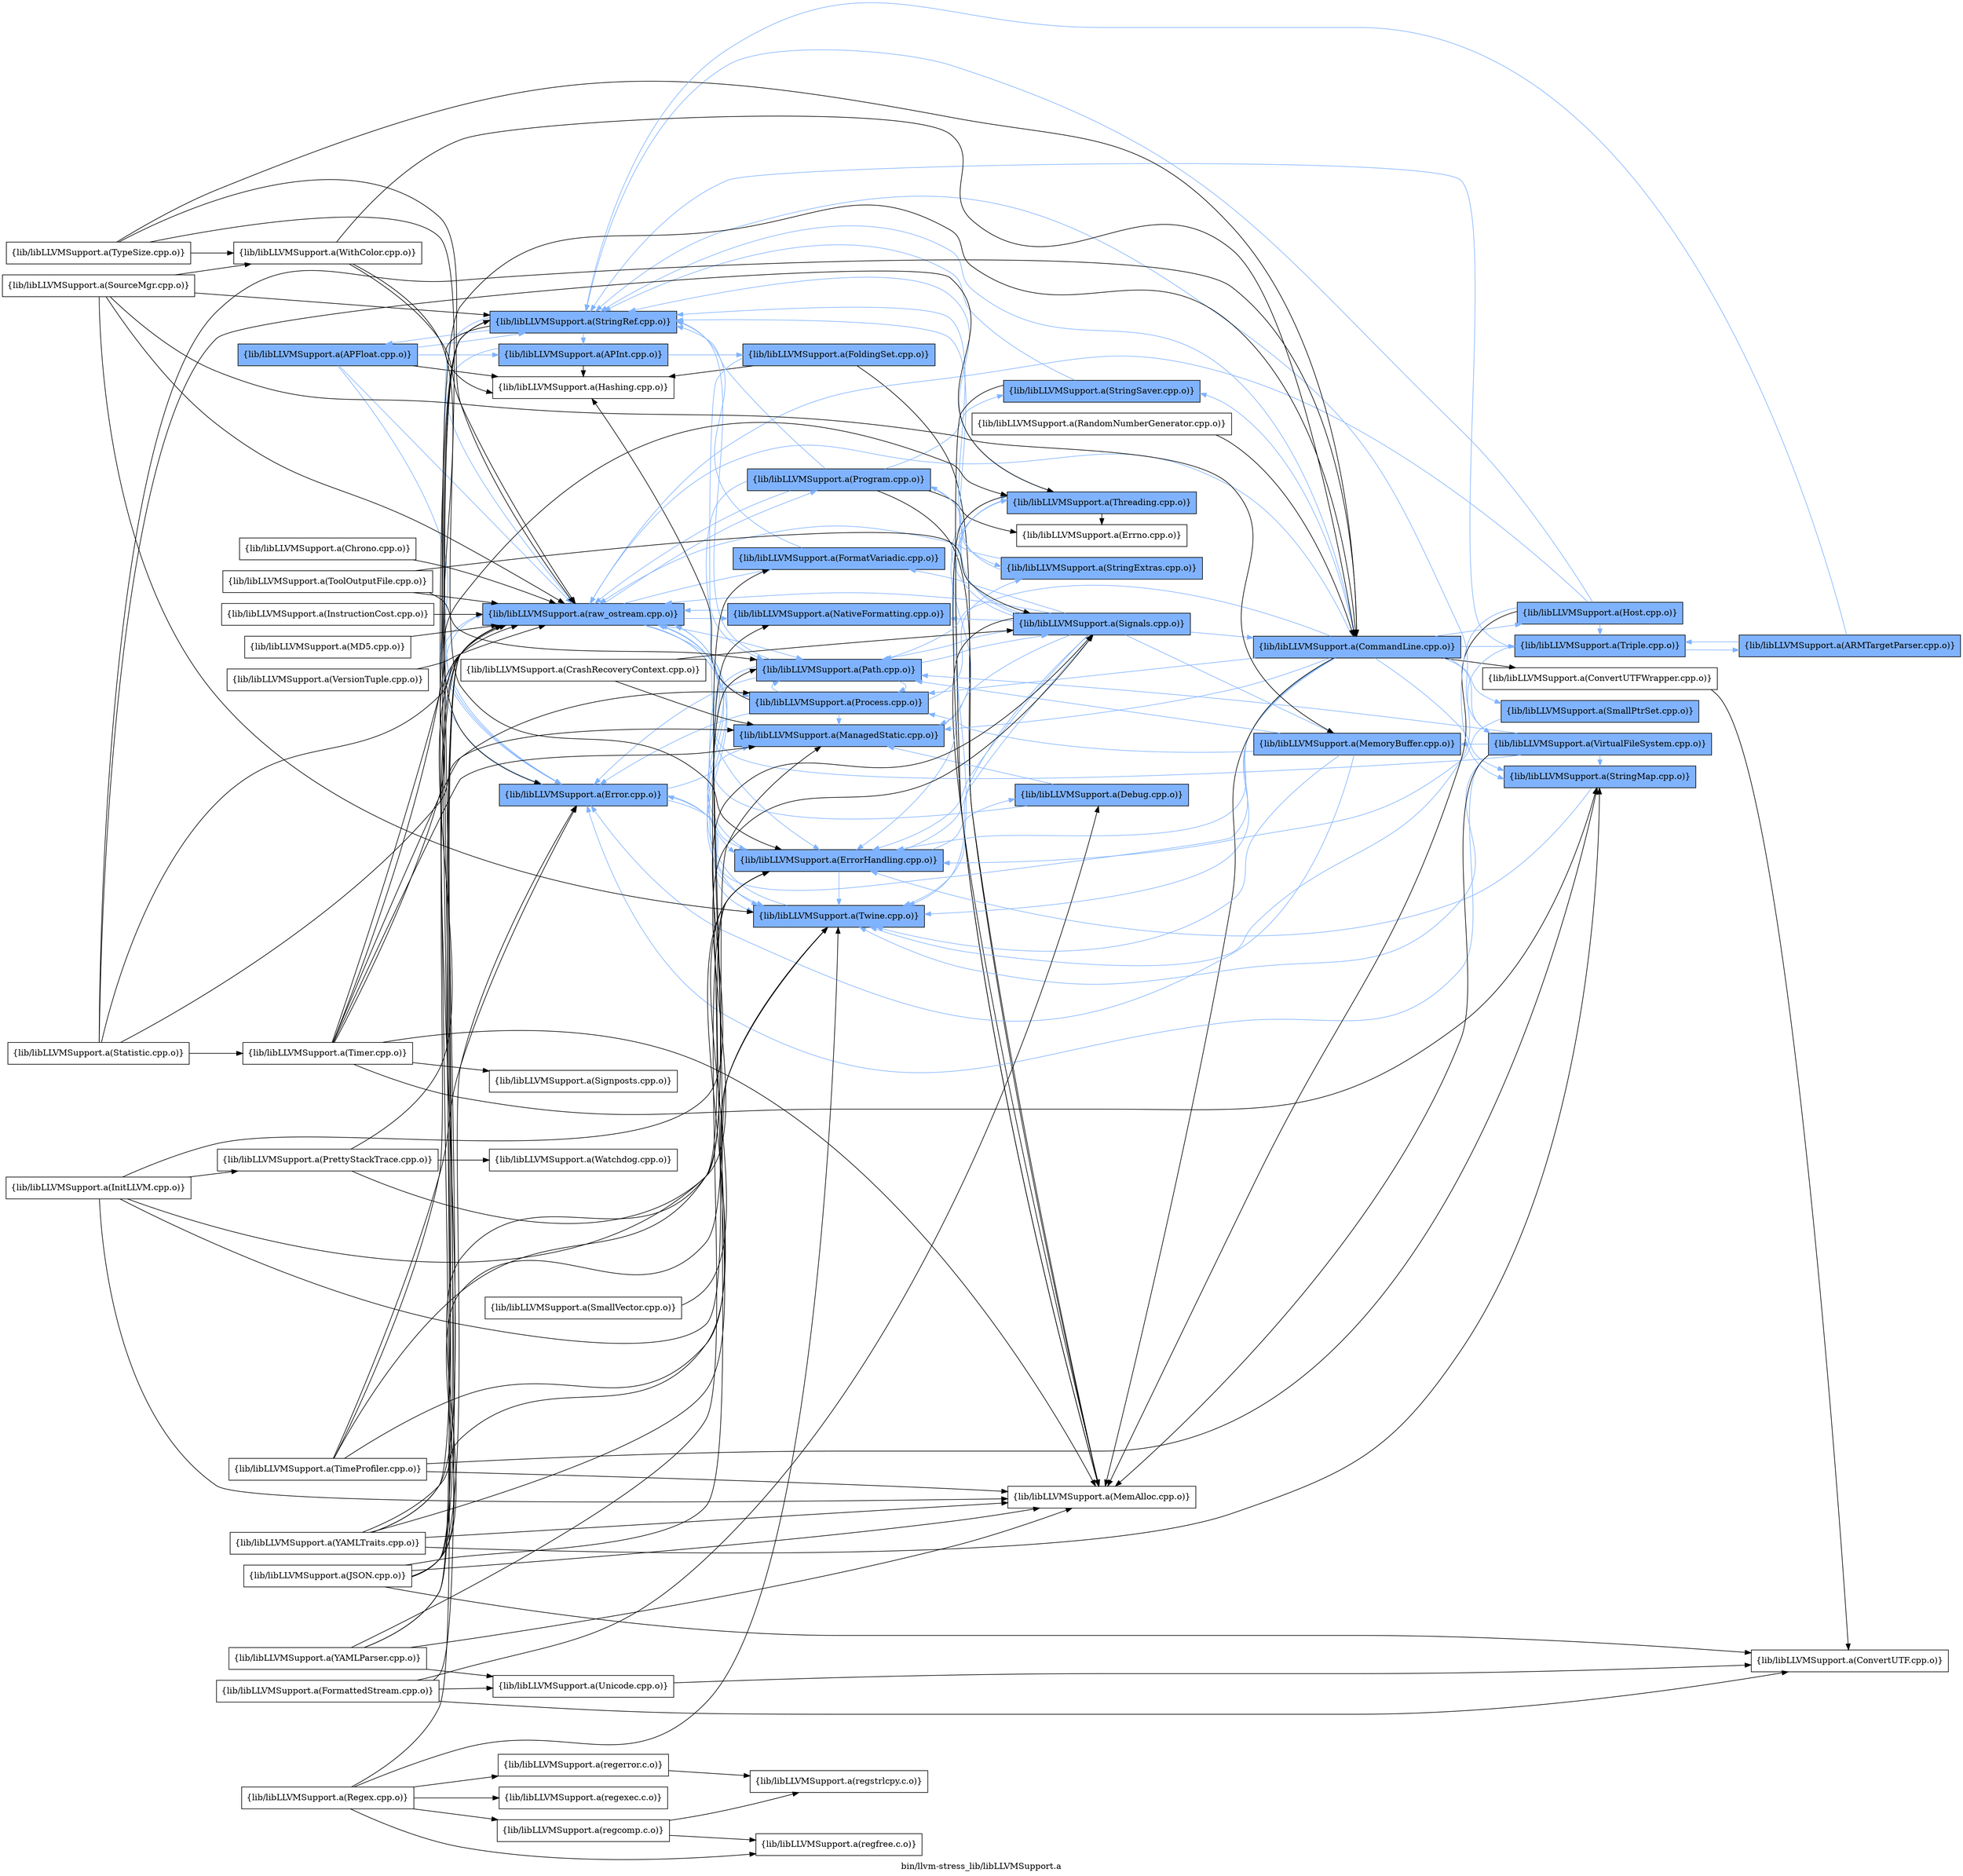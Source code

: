 digraph "bin/llvm-stress_lib/libLLVMSupport.a" {
	label="bin/llvm-stress_lib/libLLVMSupport.a";
	rankdir=LR;
	{ rank=same; Node0x55c37ce03808;  }
	{ rank=same; Node0x55c37ce04488; Node0x55c37ce06878; Node0x55c37ce02098; Node0x55c37ce02958; Node0x55c37ce02318;  }
	{ rank=same; Node0x55c37ce03128; Node0x55c37ce01ff8; Node0x55c37ce05ce8; Node0x55c37ce06198; Node0x55c37ce02778; Node0x55c37ce046b8; Node0x55c37ce053d8; Node0x55c37ce05ab8; Node0x55c37ce05d38;  }
	{ rank=same; Node0x55c37ce05568; Node0x55c37ce06aa8; Node0x55c37ce06af8; Node0x55c37ce04c08; Node0x55c37ce04e38; Node0x55c37ce05c48; Node0x55c37ce05f18;  }
	{ rank=same; Node0x55c37ce054c8; Node0x55c37ce05428;  }
	{ rank=same; Node0x55c37ce05158; Node0x55c37ce037b8; Node0x55c37ce06a58; Node0x55c37ce02368; Node0x55c37ce04668; Node0x55c37ce05748;  }
	{ rank=same; Node0x55c37ce03808;  }
	{ rank=same; Node0x55c37ce04488; Node0x55c37ce06878; Node0x55c37ce02098; Node0x55c37ce02958; Node0x55c37ce02318;  }
	{ rank=same; Node0x55c37ce03128; Node0x55c37ce01ff8; Node0x55c37ce05ce8; Node0x55c37ce06198; Node0x55c37ce02778; Node0x55c37ce046b8; Node0x55c37ce053d8; Node0x55c37ce05ab8; Node0x55c37ce05d38;  }
	{ rank=same; Node0x55c37ce05568; Node0x55c37ce06aa8; Node0x55c37ce06af8; Node0x55c37ce04c08; Node0x55c37ce04e38; Node0x55c37ce05c48; Node0x55c37ce05f18;  }
	{ rank=same; Node0x55c37ce054c8; Node0x55c37ce05428;  }
	{ rank=same; Node0x55c37ce05158; Node0x55c37ce037b8; Node0x55c37ce06a58; Node0x55c37ce02368; Node0x55c37ce04668; Node0x55c37ce05748;  }

	Node0x55c37ce03808 [shape=record,shape=box,group=1,style=filled,fillcolor="0.600000 0.5 1",label="{lib/libLLVMSupport.a(APFloat.cpp.o)}"];
	Node0x55c37ce03808 -> Node0x55c37ce04488[color="0.600000 0.5 1"];
	Node0x55c37ce03808 -> Node0x55c37ce06878[color="0.600000 0.5 1"];
	Node0x55c37ce03808 -> Node0x55c37ce02098;
	Node0x55c37ce03808 -> Node0x55c37ce02958[color="0.600000 0.5 1"];
	Node0x55c37ce03808 -> Node0x55c37ce02318[color="0.600000 0.5 1"];
	Node0x55c37ce04488 [shape=record,shape=box,group=1,style=filled,fillcolor="0.600000 0.5 1",label="{lib/libLLVMSupport.a(APInt.cpp.o)}"];
	Node0x55c37ce04488 -> Node0x55c37ce03128[color="0.600000 0.5 1"];
	Node0x55c37ce04488 -> Node0x55c37ce02098;
	Node0x55c37ce04488 -> Node0x55c37ce02318[color="0.600000 0.5 1"];
	Node0x55c37ce054c8 [shape=record,shape=box,group=1,style=filled,fillcolor="0.600000 0.5 1",label="{lib/libLLVMSupport.a(CommandLine.cpp.o)}"];
	Node0x55c37ce054c8 -> Node0x55c37ce05158;
	Node0x55c37ce054c8 -> Node0x55c37ce06878[color="0.600000 0.5 1"];
	Node0x55c37ce054c8 -> Node0x55c37ce01ff8[color="0.600000 0.5 1"];
	Node0x55c37ce054c8 -> Node0x55c37ce05ce8[color="0.600000 0.5 1"];
	Node0x55c37ce054c8 -> Node0x55c37ce05568;
	Node0x55c37ce054c8 -> Node0x55c37ce037b8[color="0.600000 0.5 1"];
	Node0x55c37ce054c8 -> Node0x55c37ce06a58[color="0.600000 0.5 1"];
	Node0x55c37ce054c8 -> Node0x55c37ce05c48[color="0.600000 0.5 1"];
	Node0x55c37ce054c8 -> Node0x55c37ce02958[color="0.600000 0.5 1"];
	Node0x55c37ce054c8 -> Node0x55c37ce02368[color="0.600000 0.5 1"];
	Node0x55c37ce054c8 -> Node0x55c37ce06198[color="0.600000 0.5 1"];
	Node0x55c37ce054c8 -> Node0x55c37ce04668[color="0.600000 0.5 1"];
	Node0x55c37ce054c8 -> Node0x55c37ce02318[color="0.600000 0.5 1"];
	Node0x55c37ce054c8 -> Node0x55c37ce05748[color="0.600000 0.5 1"];
	Node0x55c37ce054c8 -> Node0x55c37ce053d8[color="0.600000 0.5 1"];
	Node0x55c37ce054c8 -> Node0x55c37ce05ab8[color="0.600000 0.5 1"];
	Node0x55c37ce069b8 [shape=record,shape=box,group=0,label="{lib/libLLVMSupport.a(InitLLVM.cpp.o)}"];
	Node0x55c37ce069b8 -> Node0x55c37ce01ff8;
	Node0x55c37ce069b8 -> Node0x55c37ce05ce8;
	Node0x55c37ce069b8 -> Node0x55c37ce05568;
	Node0x55c37ce069b8 -> Node0x55c37ce04b18;
	Node0x55c37ce069b8 -> Node0x55c37ce06af8;
	Node0x55c37ce02958 [shape=record,shape=box,group=1,style=filled,fillcolor="0.600000 0.5 1",label="{lib/libLLVMSupport.a(StringRef.cpp.o)}"];
	Node0x55c37ce02958 -> Node0x55c37ce03808[color="0.600000 0.5 1"];
	Node0x55c37ce02958 -> Node0x55c37ce04488[color="0.600000 0.5 1"];
	Node0x55c37ce02958 -> Node0x55c37ce06878[color="0.600000 0.5 1"];
	Node0x55c37ce02958 -> Node0x55c37ce02098;
	Node0x55c37ce02048 [shape=record,shape=box,group=0,label="{lib/libLLVMSupport.a(ToolOutputFile.cpp.o)}"];
	Node0x55c37ce02048 -> Node0x55c37ce02318;
	Node0x55c37ce02048 -> Node0x55c37ce053d8;
	Node0x55c37ce02048 -> Node0x55c37ce06af8;
	Node0x55c37ce05478 [shape=record,shape=box,group=0,label="{lib/libLLVMSupport.a(TypeSize.cpp.o)}"];
	Node0x55c37ce05478 -> Node0x55c37ce054c8;
	Node0x55c37ce05478 -> Node0x55c37ce01ff8;
	Node0x55c37ce05478 -> Node0x55c37ce04168;
	Node0x55c37ce05478 -> Node0x55c37ce02318;
	Node0x55c37ce02318 [shape=record,shape=box,group=1,style=filled,fillcolor="0.600000 0.5 1",label="{lib/libLLVMSupport.a(raw_ostream.cpp.o)}"];
	Node0x55c37ce02318 -> Node0x55c37ce06878[color="0.600000 0.5 1"];
	Node0x55c37ce02318 -> Node0x55c37ce01ff8[color="0.600000 0.5 1"];
	Node0x55c37ce02318 -> Node0x55c37ce02778[color="0.600000 0.5 1"];
	Node0x55c37ce02318 -> Node0x55c37ce046b8[color="0.600000 0.5 1"];
	Node0x55c37ce02318 -> Node0x55c37ce06198[color="0.600000 0.5 1"];
	Node0x55c37ce02318 -> Node0x55c37ce053d8[color="0.600000 0.5 1"];
	Node0x55c37ce02318 -> Node0x55c37ce05ab8[color="0.600000 0.5 1"];
	Node0x55c37ce02318 -> Node0x55c37ce05d38[color="0.600000 0.5 1"];
	Node0x55c37ce037b8 [shape=record,shape=box,group=1,style=filled,fillcolor="0.600000 0.5 1",label="{lib/libLLVMSupport.a(SmallPtrSet.cpp.o)}"];
	Node0x55c37ce037b8 -> Node0x55c37ce01ff8[color="0.600000 0.5 1"];
	Node0x55c37ce02098 [shape=record,shape=box,group=0,label="{lib/libLLVMSupport.a(Hashing.cpp.o)}"];
	Node0x55c37ce05568 [shape=record,shape=box,group=0,label="{lib/libLLVMSupport.a(MemAlloc.cpp.o)}"];
	Node0x55c37ce06a58 [shape=record,shape=box,group=1,style=filled,fillcolor="0.600000 0.5 1",label="{lib/libLLVMSupport.a(StringMap.cpp.o)}"];
	Node0x55c37ce06a58 -> Node0x55c37ce01ff8[color="0.600000 0.5 1"];
	Node0x55c37ce06878 [shape=record,shape=box,group=1,style=filled,fillcolor="0.600000 0.5 1",label="{lib/libLLVMSupport.a(Error.cpp.o)}"];
	Node0x55c37ce06878 -> Node0x55c37ce01ff8[color="0.600000 0.5 1"];
	Node0x55c37ce06878 -> Node0x55c37ce05ce8[color="0.600000 0.5 1"];
	Node0x55c37ce06878 -> Node0x55c37ce06198[color="0.600000 0.5 1"];
	Node0x55c37ce06878 -> Node0x55c37ce02318[color="0.600000 0.5 1"];
	Node0x55c37ce01ff8 [shape=record,shape=box,group=1,style=filled,fillcolor="0.600000 0.5 1",label="{lib/libLLVMSupport.a(ErrorHandling.cpp.o)}"];
	Node0x55c37ce01ff8 -> Node0x55c37ce06aa8[color="0.600000 0.5 1"];
	Node0x55c37ce01ff8 -> Node0x55c37ce06198[color="0.600000 0.5 1"];
	Node0x55c37ce01ff8 -> Node0x55c37ce02318[color="0.600000 0.5 1"];
	Node0x55c37ce01ff8 -> Node0x55c37ce06af8[color="0.600000 0.5 1"];
	Node0x55c37ce06198 [shape=record,shape=box,group=1,style=filled,fillcolor="0.600000 0.5 1",label="{lib/libLLVMSupport.a(Twine.cpp.o)}"];
	Node0x55c37ce06198 -> Node0x55c37ce02318[color="0.600000 0.5 1"];
	Node0x55c37ce03128 [shape=record,shape=box,group=1,style=filled,fillcolor="0.600000 0.5 1",label="{lib/libLLVMSupport.a(FoldingSet.cpp.o)}"];
	Node0x55c37ce03128 -> Node0x55c37ce01ff8[color="0.600000 0.5 1"];
	Node0x55c37ce03128 -> Node0x55c37ce02098;
	Node0x55c37ce03128 -> Node0x55c37ce05568;
	Node0x55c37ce04e38 [shape=record,shape=box,group=1,style=filled,fillcolor="0.600000 0.5 1",label="{lib/libLLVMSupport.a(StringExtras.cpp.o)}"];
	Node0x55c37ce04e38 -> Node0x55c37ce02958[color="0.600000 0.5 1"];
	Node0x55c37ce04e38 -> Node0x55c37ce02318[color="0.600000 0.5 1"];
	Node0x55c37ce02f48 [shape=record,shape=box,group=0,label="{lib/libLLVMSupport.a(FormattedStream.cpp.o)}"];
	Node0x55c37ce02f48 -> Node0x55c37ce06238;
	Node0x55c37ce02f48 -> Node0x55c37ce06aa8;
	Node0x55c37ce02f48 -> Node0x55c37ce052e8;
	Node0x55c37ce02f48 -> Node0x55c37ce02318;
	Node0x55c37ce02368 [shape=record,shape=box,group=1,style=filled,fillcolor="0.600000 0.5 1",label="{lib/libLLVMSupport.a(Triple.cpp.o)}"];
	Node0x55c37ce02368 -> Node0x55c37ce02958[color="0.600000 0.5 1"];
	Node0x55c37ce02368 -> Node0x55c37ce06698[color="0.600000 0.5 1"];
	Node0x55c37ce02368 -> Node0x55c37ce06198[color="0.600000 0.5 1"];
	Node0x55c37ce06aa8 [shape=record,shape=box,group=1,style=filled,fillcolor="0.600000 0.5 1",label="{lib/libLLVMSupport.a(Debug.cpp.o)}"];
	Node0x55c37ce06aa8 -> Node0x55c37ce05ce8[color="0.600000 0.5 1"];
	Node0x55c37ce06aa8 -> Node0x55c37ce02318[color="0.600000 0.5 1"];
	Node0x55c37ce02bd8 [shape=record,shape=box,group=0,label="{lib/libLLVMSupport.a(Regex.cpp.o)}"];
	Node0x55c37ce02bd8 -> Node0x55c37ce02958;
	Node0x55c37ce02bd8 -> Node0x55c37ce06198;
	Node0x55c37ce02bd8 -> Node0x55c37ce02ef8;
	Node0x55c37ce02bd8 -> Node0x55c37ce03218;
	Node0x55c37ce02bd8 -> Node0x55c37ce03f38;
	Node0x55c37ce02bd8 -> Node0x55c37ce04208;
	Node0x55c37ce03da8 [shape=record,shape=box,group=0,label="{lib/libLLVMSupport.a(SourceMgr.cpp.o)}"];
	Node0x55c37ce03da8 -> Node0x55c37ce05428;
	Node0x55c37ce03da8 -> Node0x55c37ce02958;
	Node0x55c37ce03da8 -> Node0x55c37ce06198;
	Node0x55c37ce03da8 -> Node0x55c37ce04168;
	Node0x55c37ce03da8 -> Node0x55c37ce02318;
	Node0x55c37ce053d8 [shape=record,shape=box,group=1,style=filled,fillcolor="0.600000 0.5 1",label="{lib/libLLVMSupport.a(Path.cpp.o)}"];
	Node0x55c37ce053d8 -> Node0x55c37ce06878[color="0.600000 0.5 1"];
	Node0x55c37ce053d8 -> Node0x55c37ce02958[color="0.600000 0.5 1"];
	Node0x55c37ce053d8 -> Node0x55c37ce06198[color="0.600000 0.5 1"];
	Node0x55c37ce053d8 -> Node0x55c37ce05ab8[color="0.600000 0.5 1"];
	Node0x55c37ce053d8 -> Node0x55c37ce06af8[color="0.600000 0.5 1"];
	Node0x55c37ce05ce8 [shape=record,shape=box,group=1,style=filled,fillcolor="0.600000 0.5 1",label="{lib/libLLVMSupport.a(ManagedStatic.cpp.o)}"];
	Node0x55c37ce05ce8 -> Node0x55c37ce04c08[color="0.600000 0.5 1"];
	Node0x55c37ce04d98 [shape=record,shape=box,group=0,label="{lib/libLLVMSupport.a(Chrono.cpp.o)}"];
	Node0x55c37ce04d98 -> Node0x55c37ce02318;
	Node0x55c37ce04b18 [shape=record,shape=box,group=0,label="{lib/libLLVMSupport.a(PrettyStackTrace.cpp.o)}"];
	Node0x55c37ce04b18 -> Node0x55c37ce02318;
	Node0x55c37ce04b18 -> Node0x55c37ce06af8;
	Node0x55c37ce04b18 -> Node0x55c37ce05888;
	Node0x55c37ce03088 [shape=record,shape=box,group=0,label="{lib/libLLVMSupport.a(TimeProfiler.cpp.o)}"];
	Node0x55c37ce03088 -> Node0x55c37ce06878;
	Node0x55c37ce03088 -> Node0x55c37ce05568;
	Node0x55c37ce03088 -> Node0x55c37ce06a58;
	Node0x55c37ce03088 -> Node0x55c37ce06198;
	Node0x55c37ce03088 -> Node0x55c37ce02318;
	Node0x55c37ce03088 -> Node0x55c37ce053d8;
	Node0x55c37ce038f8 [shape=record,shape=box,group=0,label="{lib/libLLVMSupport.a(Timer.cpp.o)}"];
	Node0x55c37ce038f8 -> Node0x55c37ce054c8;
	Node0x55c37ce038f8 -> Node0x55c37ce05ce8;
	Node0x55c37ce038f8 -> Node0x55c37ce05568;
	Node0x55c37ce038f8 -> Node0x55c37ce06a58;
	Node0x55c37ce038f8 -> Node0x55c37ce027c8;
	Node0x55c37ce038f8 -> Node0x55c37ce02318;
	Node0x55c37ce038f8 -> Node0x55c37ce05ab8;
	Node0x55c37ce038f8 -> Node0x55c37ce04c08;
	Node0x55c37ce04c08 [shape=record,shape=box,group=1,style=filled,fillcolor="0.600000 0.5 1",label="{lib/libLLVMSupport.a(Threading.cpp.o)}"];
	Node0x55c37ce04c08 -> Node0x55c37ce01ff8[color="0.600000 0.5 1"];
	Node0x55c37ce04c08 -> Node0x55c37ce05568;
	Node0x55c37ce04c08 -> Node0x55c37ce02958[color="0.600000 0.5 1"];
	Node0x55c37ce04c08 -> Node0x55c37ce06198[color="0.600000 0.5 1"];
	Node0x55c37ce04c08 -> Node0x55c37ce05f18;
	Node0x55c37ce02778 [shape=record,shape=box,group=1,style=filled,fillcolor="0.600000 0.5 1",label="{lib/libLLVMSupport.a(FormatVariadic.cpp.o)}"];
	Node0x55c37ce02778 -> Node0x55c37ce02958[color="0.600000 0.5 1"];
	Node0x55c37ce046b8 [shape=record,shape=box,group=1,style=filled,fillcolor="0.600000 0.5 1",label="{lib/libLLVMSupport.a(NativeFormatting.cpp.o)}"];
	Node0x55c37ce046b8 -> Node0x55c37ce02318[color="0.600000 0.5 1"];
	Node0x55c37ce05158 [shape=record,shape=box,group=0,label="{lib/libLLVMSupport.a(ConvertUTFWrapper.cpp.o)}"];
	Node0x55c37ce05158 -> Node0x55c37ce06238;
	Node0x55c37ce05c48 [shape=record,shape=box,group=1,style=filled,fillcolor="0.600000 0.5 1",label="{lib/libLLVMSupport.a(StringSaver.cpp.o)}"];
	Node0x55c37ce05c48 -> Node0x55c37ce05568;
	Node0x55c37ce05c48 -> Node0x55c37ce02958[color="0.600000 0.5 1"];
	Node0x55c37ce04668 [shape=record,shape=box,group=1,style=filled,fillcolor="0.600000 0.5 1",label="{lib/libLLVMSupport.a(VirtualFileSystem.cpp.o)}"];
	Node0x55c37ce04668 -> Node0x55c37ce06878[color="0.600000 0.5 1"];
	Node0x55c37ce04668 -> Node0x55c37ce05568;
	Node0x55c37ce04668 -> Node0x55c37ce05428[color="0.600000 0.5 1"];
	Node0x55c37ce04668 -> Node0x55c37ce06a58[color="0.600000 0.5 1"];
	Node0x55c37ce04668 -> Node0x55c37ce02958[color="0.600000 0.5 1"];
	Node0x55c37ce04668 -> Node0x55c37ce06198[color="0.600000 0.5 1"];
	Node0x55c37ce04668 -> Node0x55c37ce02318[color="0.600000 0.5 1"];
	Node0x55c37ce04668 -> Node0x55c37ce053d8[color="0.600000 0.5 1"];
	Node0x55c37ce05748 [shape=record,shape=box,group=1,style=filled,fillcolor="0.600000 0.5 1",label="{lib/libLLVMSupport.a(Host.cpp.o)}"];
	Node0x55c37ce05748 -> Node0x55c37ce05568;
	Node0x55c37ce05748 -> Node0x55c37ce06a58[color="0.600000 0.5 1"];
	Node0x55c37ce05748 -> Node0x55c37ce02958[color="0.600000 0.5 1"];
	Node0x55c37ce05748 -> Node0x55c37ce02368[color="0.600000 0.5 1"];
	Node0x55c37ce05748 -> Node0x55c37ce02318[color="0.600000 0.5 1"];
	Node0x55c37ce05ab8 [shape=record,shape=box,group=1,style=filled,fillcolor="0.600000 0.5 1",label="{lib/libLLVMSupport.a(Process.cpp.o)}"];
	Node0x55c37ce05ab8 -> Node0x55c37ce06878[color="0.600000 0.5 1"];
	Node0x55c37ce05ab8 -> Node0x55c37ce02098;
	Node0x55c37ce05ab8 -> Node0x55c37ce05ce8[color="0.600000 0.5 1"];
	Node0x55c37ce05ab8 -> Node0x55c37ce04e38[color="0.600000 0.5 1"];
	Node0x55c37ce05ab8 -> Node0x55c37ce053d8[color="0.600000 0.5 1"];
	Node0x55c37ce06238 [shape=record,shape=box,group=0,label="{lib/libLLVMSupport.a(ConvertUTF.cpp.o)}"];
	Node0x55c37ce06af8 [shape=record,shape=box,group=1,style=filled,fillcolor="0.600000 0.5 1",label="{lib/libLLVMSupport.a(Signals.cpp.o)}"];
	Node0x55c37ce06af8 -> Node0x55c37ce054c8[color="0.600000 0.5 1"];
	Node0x55c37ce06af8 -> Node0x55c37ce01ff8[color="0.600000 0.5 1"];
	Node0x55c37ce06af8 -> Node0x55c37ce02778[color="0.600000 0.5 1"];
	Node0x55c37ce06af8 -> Node0x55c37ce05ce8[color="0.600000 0.5 1"];
	Node0x55c37ce06af8 -> Node0x55c37ce05568;
	Node0x55c37ce06af8 -> Node0x55c37ce046b8[color="0.600000 0.5 1"];
	Node0x55c37ce06af8 -> Node0x55c37ce05428[color="0.600000 0.5 1"];
	Node0x55c37ce06af8 -> Node0x55c37ce02958[color="0.600000 0.5 1"];
	Node0x55c37ce06af8 -> Node0x55c37ce06198[color="0.600000 0.5 1"];
	Node0x55c37ce06af8 -> Node0x55c37ce02318[color="0.600000 0.5 1"];
	Node0x55c37ce06af8 -> Node0x55c37ce053d8[color="0.600000 0.5 1"];
	Node0x55c37ce06af8 -> Node0x55c37ce05d38[color="0.600000 0.5 1"];
	Node0x55c37ce06af8 -> Node0x55c37ce04c08[color="0.600000 0.5 1"];
	Node0x55c37ce052e8 [shape=record,shape=box,group=0,label="{lib/libLLVMSupport.a(Unicode.cpp.o)}"];
	Node0x55c37ce052e8 -> Node0x55c37ce06238;
	Node0x55c37ce06468 [shape=record,shape=box,group=0,label="{lib/libLLVMSupport.a(InstructionCost.cpp.o)}"];
	Node0x55c37ce06468 -> Node0x55c37ce02318;
	Node0x55c37ce04de8 [shape=record,shape=box,group=0,label="{lib/libLLVMSupport.a(MD5.cpp.o)}"];
	Node0x55c37ce04de8 -> Node0x55c37ce02318;
	Node0x55c37ce05888 [shape=record,shape=box,group=0,label="{lib/libLLVMSupport.a(Watchdog.cpp.o)}"];
	Node0x55c37ce05518 [shape=record,shape=box,group=0,label="{lib/libLLVMSupport.a(RandomNumberGenerator.cpp.o)}"];
	Node0x55c37ce05518 -> Node0x55c37ce054c8;
	Node0x55c37ce02ef8 [shape=record,shape=box,group=0,label="{lib/libLLVMSupport.a(regcomp.c.o)}"];
	Node0x55c37ce02ef8 -> Node0x55c37ce04208;
	Node0x55c37ce02ef8 -> Node0x55c37ce045c8;
	Node0x55c37ce03218 [shape=record,shape=box,group=0,label="{lib/libLLVMSupport.a(regerror.c.o)}"];
	Node0x55c37ce03218 -> Node0x55c37ce045c8;
	Node0x55c37ce03f38 [shape=record,shape=box,group=0,label="{lib/libLLVMSupport.a(regexec.c.o)}"];
	Node0x55c37ce04208 [shape=record,shape=box,group=0,label="{lib/libLLVMSupport.a(regfree.c.o)}"];
	Node0x55c37ce044d8 [shape=record,shape=box,group=0,label="{lib/libLLVMSupport.a(SmallVector.cpp.o)}"];
	Node0x55c37ce044d8 -> Node0x55c37ce01ff8;
	Node0x55c37ce05428 [shape=record,shape=box,group=1,style=filled,fillcolor="0.600000 0.5 1",label="{lib/libLLVMSupport.a(MemoryBuffer.cpp.o)}"];
	Node0x55c37ce05428 -> Node0x55c37ce06878[color="0.600000 0.5 1"];
	Node0x55c37ce05428 -> Node0x55c37ce06198[color="0.600000 0.5 1"];
	Node0x55c37ce05428 -> Node0x55c37ce053d8[color="0.600000 0.5 1"];
	Node0x55c37ce05428 -> Node0x55c37ce05ab8[color="0.600000 0.5 1"];
	Node0x55c37ce04168 [shape=record,shape=box,group=0,label="{lib/libLLVMSupport.a(WithColor.cpp.o)}"];
	Node0x55c37ce04168 -> Node0x55c37ce054c8;
	Node0x55c37ce04168 -> Node0x55c37ce06878;
	Node0x55c37ce04168 -> Node0x55c37ce02318;
	Node0x55c37ce047a8 [shape=record,shape=box,group=0,label="{lib/libLLVMSupport.a(Statistic.cpp.o)}"];
	Node0x55c37ce047a8 -> Node0x55c37ce054c8;
	Node0x55c37ce047a8 -> Node0x55c37ce05ce8;
	Node0x55c37ce047a8 -> Node0x55c37ce038f8;
	Node0x55c37ce047a8 -> Node0x55c37ce02318;
	Node0x55c37ce047a8 -> Node0x55c37ce04c08;
	Node0x55c37ce03588 [shape=record,shape=box,group=0,label="{lib/libLLVMSupport.a(JSON.cpp.o)}"];
	Node0x55c37ce03588 -> Node0x55c37ce06238;
	Node0x55c37ce03588 -> Node0x55c37ce06878;
	Node0x55c37ce03588 -> Node0x55c37ce02778;
	Node0x55c37ce03588 -> Node0x55c37ce05568;
	Node0x55c37ce03588 -> Node0x55c37ce046b8;
	Node0x55c37ce03588 -> Node0x55c37ce02958;
	Node0x55c37ce03588 -> Node0x55c37ce06198;
	Node0x55c37ce03588 -> Node0x55c37ce02318;
	Node0x55c37ce027c8 [shape=record,shape=box,group=0,label="{lib/libLLVMSupport.a(Signposts.cpp.o)}"];
	Node0x55c37ce06698 [shape=record,shape=box,group=1,style=filled,fillcolor="0.600000 0.5 1",label="{lib/libLLVMSupport.a(ARMTargetParser.cpp.o)}"];
	Node0x55c37ce06698 -> Node0x55c37ce02958[color="0.600000 0.5 1"];
	Node0x55c37ce06698 -> Node0x55c37ce02368[color="0.600000 0.5 1"];
	Node0x55c37ce020e8 [shape=record,shape=box,group=0,label="{lib/libLLVMSupport.a(YAMLParser.cpp.o)}"];
	Node0x55c37ce020e8 -> Node0x55c37ce01ff8;
	Node0x55c37ce020e8 -> Node0x55c37ce05568;
	Node0x55c37ce020e8 -> Node0x55c37ce02958;
	Node0x55c37ce020e8 -> Node0x55c37ce052e8;
	Node0x55c37ce020e8 -> Node0x55c37ce02318;
	Node0x55c37ce05d38 [shape=record,shape=box,group=1,style=filled,fillcolor="0.600000 0.5 1",label="{lib/libLLVMSupport.a(Program.cpp.o)}"];
	Node0x55c37ce05d38 -> Node0x55c37ce05568;
	Node0x55c37ce05d38 -> Node0x55c37ce04e38[color="0.600000 0.5 1"];
	Node0x55c37ce05d38 -> Node0x55c37ce05c48[color="0.600000 0.5 1"];
	Node0x55c37ce05d38 -> Node0x55c37ce02958[color="0.600000 0.5 1"];
	Node0x55c37ce05d38 -> Node0x55c37ce02318[color="0.600000 0.5 1"];
	Node0x55c37ce05d38 -> Node0x55c37ce053d8[color="0.600000 0.5 1"];
	Node0x55c37ce05d38 -> Node0x55c37ce05f18;
	Node0x55c37ce045c8 [shape=record,shape=box,group=0,label="{lib/libLLVMSupport.a(regstrlcpy.c.o)}"];
	Node0x55c37ce06d28 [shape=record,shape=box,group=0,label="{lib/libLLVMSupport.a(CrashRecoveryContext.cpp.o)}"];
	Node0x55c37ce06d28 -> Node0x55c37ce05ce8;
	Node0x55c37ce06d28 -> Node0x55c37ce06af8;
	Node0x55c37ce05f18 [shape=record,shape=box,group=0,label="{lib/libLLVMSupport.a(Errno.cpp.o)}"];
	Node0x55c37ce034e8 [shape=record,shape=box,group=0,label="{lib/libLLVMSupport.a(YAMLTraits.cpp.o)}"];
	Node0x55c37ce034e8 -> Node0x55c37ce01ff8;
	Node0x55c37ce034e8 -> Node0x55c37ce05568;
	Node0x55c37ce034e8 -> Node0x55c37ce06a58;
	Node0x55c37ce034e8 -> Node0x55c37ce02958;
	Node0x55c37ce034e8 -> Node0x55c37ce06198;
	Node0x55c37ce034e8 -> Node0x55c37ce02318;
	Node0x55c37ce04618 [shape=record,shape=box,group=0,label="{lib/libLLVMSupport.a(VersionTuple.cpp.o)}"];
	Node0x55c37ce04618 -> Node0x55c37ce02318;
}
